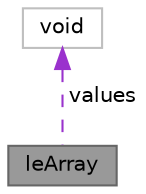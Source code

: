 digraph "leArray"
{
 // INTERACTIVE_SVG=YES
 // LATEX_PDF_SIZE
  bgcolor="transparent";
  edge [fontname=Helvetica,fontsize=10,labelfontname=Helvetica,labelfontsize=10];
  node [fontname=Helvetica,fontsize=10,shape=box,height=0.2,width=0.4];
  Node1 [label="leArray",height=0.2,width=0.4,color="gray40", fillcolor="grey60", style="filled", fontcolor="black",tooltip="This struct represents a array."];
  Node2 -> Node1 [dir="back",color="darkorchid3",style="dashed",label=" values" ];
  Node2 [label="void",height=0.2,width=0.4,color="grey75", fillcolor="white", style="filled",tooltip=" "];
}

